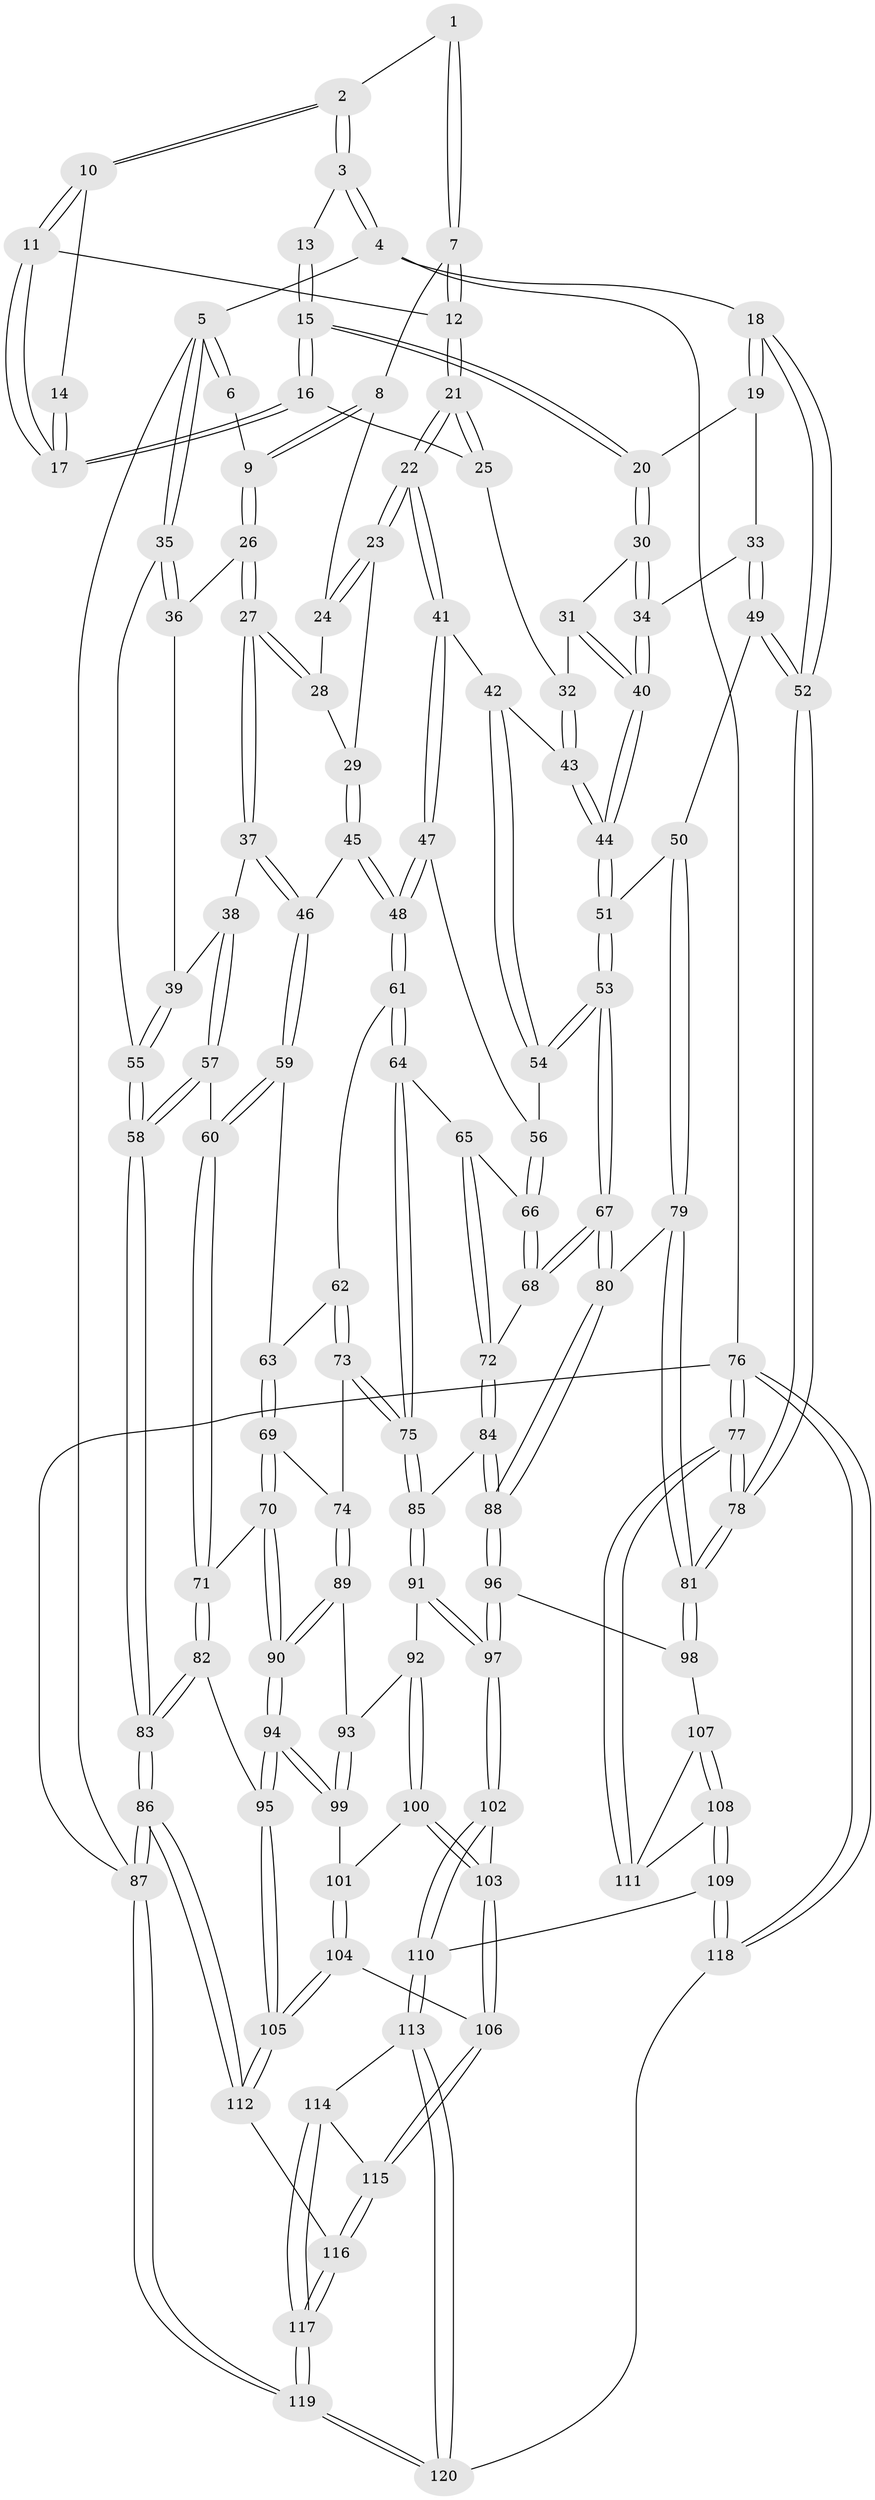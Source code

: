 // Generated by graph-tools (version 1.1) at 2025/16/03/09/25 04:16:46]
// undirected, 120 vertices, 297 edges
graph export_dot {
graph [start="1"]
  node [color=gray90,style=filled];
  1 [pos="+0.5149901182876446+0"];
  2 [pos="+0.5557556252391498+0"];
  3 [pos="+0.9661125652129668+0"];
  4 [pos="+1+0"];
  5 [pos="+0+0"];
  6 [pos="+0.2062040203545017+0"];
  7 [pos="+0.4779855710254388+0"];
  8 [pos="+0.4767537475955706+0"];
  9 [pos="+0.19712278378254727+0.07242460616211335"];
  10 [pos="+0.6524873483150501+0.05240114670064576"];
  11 [pos="+0.6519034827310479+0.059484433206665806"];
  12 [pos="+0.636619211413524+0.10165345843356732"];
  13 [pos="+0.9627644155225118+0"];
  14 [pos="+0.7532895884886572+0.041617835664585115"];
  15 [pos="+0.8195655589857663+0.14432786666813316"];
  16 [pos="+0.7805503619966858+0.14410955251084276"];
  17 [pos="+0.7676815474008688+0.11829885841948613"];
  18 [pos="+1+0"];
  19 [pos="+0.882796827003656+0.15635069490463846"];
  20 [pos="+0.8271876829769326+0.1488444125655465"];
  21 [pos="+0.611716141266837+0.1789693765337967"];
  22 [pos="+0.5951692513926339+0.19546040622604607"];
  23 [pos="+0.5765367175947673+0.191252492370391"];
  24 [pos="+0.4692418047712737+0.058088802831166755"];
  25 [pos="+0.7799559718122929+0.1445545482723503"];
  26 [pos="+0.19617034498911862+0.08649154624395261"];
  27 [pos="+0.22985181230972246+0.17722190979838712"];
  28 [pos="+0.3824577846048078+0.12042194211860616"];
  29 [pos="+0.4849543762266843+0.23981119670014633"];
  30 [pos="+0.8293526069286995+0.22838080683242"];
  31 [pos="+0.811355982761407+0.24694185333089483"];
  32 [pos="+0.752484957735424+0.24838090689450087"];
  33 [pos="+0.9509330083919071+0.23762054145444583"];
  34 [pos="+0.8666123076577189+0.26481724581312766"];
  35 [pos="+0+0.058278373096705686"];
  36 [pos="+0+0.08601953306633511"];
  37 [pos="+0.22864258733585716+0.1881916699324122"];
  38 [pos="+0.11277731515898982+0.24778802273315984"];
  39 [pos="+0.10975849916659507+0.24746482206985906"];
  40 [pos="+0.8199467931169494+0.33993144481407855"];
  41 [pos="+0.6227963424021435+0.2528968060188888"];
  42 [pos="+0.6805098602481181+0.27035144075659956"];
  43 [pos="+0.7384142625621927+0.26696314853642256"];
  44 [pos="+0.8156223422703366+0.3520143126692164"];
  45 [pos="+0.45341104031462953+0.27112048653599846"];
  46 [pos="+0.24017315855144963+0.2077012468665283"];
  47 [pos="+0.6179786307934921+0.2725927988300477"];
  48 [pos="+0.4580010665952947+0.353675554891873"];
  49 [pos="+1+0.30218111245370183"];
  50 [pos="+0.9371624739109552+0.38988504329726936"];
  51 [pos="+0.8187014167847335+0.36929745518125073"];
  52 [pos="+1+0.286401604237603"];
  53 [pos="+0.7640599787515082+0.4202676540547038"];
  54 [pos="+0.7226533034894594+0.3705667991271415"];
  55 [pos="+0+0.23559767068059403"];
  56 [pos="+0.6103805587922588+0.33613935338632356"];
  57 [pos="+0.06925633650787813+0.38874160923489215"];
  58 [pos="+0+0.5018516671440396"];
  59 [pos="+0.26012870093660106+0.3113494307066724"];
  60 [pos="+0.1458912505698268+0.431792487747325"];
  61 [pos="+0.4574866178404044+0.3596512286111208"];
  62 [pos="+0.31315937156390233+0.36748597540129946"];
  63 [pos="+0.2775970243598462+0.33674347902752855"];
  64 [pos="+0.48977859406760144+0.41455047354162716"];
  65 [pos="+0.5527727130324954+0.3875100355074023"];
  66 [pos="+0.6064743821925141+0.3485608819691791"];
  67 [pos="+0.7506208079353238+0.4475483766107135"];
  68 [pos="+0.6769458784724618+0.4460610605831979"];
  69 [pos="+0.22836544071965648+0.48441305694677256"];
  70 [pos="+0.18023597636631392+0.49780444452324435"];
  71 [pos="+0.15685408213351967+0.4683438680058081"];
  72 [pos="+0.6369783872896632+0.47293062762551064"];
  73 [pos="+0.34214367196078094+0.47290641851421594"];
  74 [pos="+0.30676080297919467+0.5034293261126963"];
  75 [pos="+0.47702445356025763+0.5050296340103042"];
  76 [pos="+1+1"];
  77 [pos="+1+0.8429836714578314"];
  78 [pos="+1+0.7891077466081651"];
  79 [pos="+0.9123053067798513+0.5593620641043298"];
  80 [pos="+0.7812844054915773+0.5392431763166164"];
  81 [pos="+1+0.6525583778713047"];
  82 [pos="+0+0.5920578572203694"];
  83 [pos="+0+0.5793170032046864"];
  84 [pos="+0.6069334328794359+0.5052981776002056"];
  85 [pos="+0.4858881061324142+0.5238781273087616"];
  86 [pos="+0+1"];
  87 [pos="+0+1"];
  88 [pos="+0.7089782460777654+0.636907775011059"];
  89 [pos="+0.29971361531507446+0.5793438089396149"];
  90 [pos="+0.16750769846569136+0.5940515157780615"];
  91 [pos="+0.4814013089848135+0.56787521789481"];
  92 [pos="+0.33561123188153436+0.6107363600788057"];
  93 [pos="+0.32251352630127195+0.6065402394143669"];
  94 [pos="+0.11172311182217913+0.6703936997960169"];
  95 [pos="+0.10059556753908894+0.6755615942437289"];
  96 [pos="+0.7019059320750309+0.6614016551092764"];
  97 [pos="+0.5427388704271912+0.7385044055233015"];
  98 [pos="+0.7678542588383489+0.7121666202033672"];
  99 [pos="+0.24962306180801214+0.704869731794818"];
  100 [pos="+0.3722224237025121+0.7214224523673203"];
  101 [pos="+0.2835852668199173+0.7372918004161361"];
  102 [pos="+0.5347531392511975+0.7569753675903237"];
  103 [pos="+0.47397079202622727+0.7610389445683026"];
  104 [pos="+0.2788842805349558+0.7904671929600547"];
  105 [pos="+0.1234553094324779+0.8429225964679479"];
  106 [pos="+0.32237762809054216+0.8656901448043386"];
  107 [pos="+0.7760089457156203+0.7396722766363895"];
  108 [pos="+0.7538458096944075+0.9053307563993659"];
  109 [pos="+0.7378250848625009+0.9197550373642217"];
  110 [pos="+0.5405450923697341+0.7768215511222015"];
  111 [pos="+0.9697501567966991+0.8508561708762906"];
  112 [pos="+0.12186672306804976+0.8537817782533963"];
  113 [pos="+0.4622547149342958+1"];
  114 [pos="+0.3193114450851129+0.888724177828095"];
  115 [pos="+0.3170835178380733+0.8851030741429239"];
  116 [pos="+0.1745859149967836+0.9197746809568341"];
  117 [pos="+0.18584491597183847+1"];
  118 [pos="+0.7117916101002167+1"];
  119 [pos="+0.1862638656516368+1"];
  120 [pos="+0.4697199530629361+1"];
  1 -- 2;
  1 -- 7;
  1 -- 7;
  2 -- 3;
  2 -- 3;
  2 -- 10;
  2 -- 10;
  3 -- 4;
  3 -- 4;
  3 -- 13;
  4 -- 5;
  4 -- 18;
  4 -- 76;
  5 -- 6;
  5 -- 6;
  5 -- 35;
  5 -- 35;
  5 -- 87;
  6 -- 9;
  7 -- 8;
  7 -- 12;
  7 -- 12;
  8 -- 9;
  8 -- 9;
  8 -- 24;
  9 -- 26;
  9 -- 26;
  10 -- 11;
  10 -- 11;
  10 -- 14;
  11 -- 12;
  11 -- 17;
  11 -- 17;
  12 -- 21;
  12 -- 21;
  13 -- 15;
  13 -- 15;
  14 -- 17;
  14 -- 17;
  15 -- 16;
  15 -- 16;
  15 -- 20;
  15 -- 20;
  16 -- 17;
  16 -- 17;
  16 -- 25;
  18 -- 19;
  18 -- 19;
  18 -- 52;
  18 -- 52;
  19 -- 20;
  19 -- 33;
  20 -- 30;
  20 -- 30;
  21 -- 22;
  21 -- 22;
  21 -- 25;
  21 -- 25;
  22 -- 23;
  22 -- 23;
  22 -- 41;
  22 -- 41;
  23 -- 24;
  23 -- 24;
  23 -- 29;
  24 -- 28;
  25 -- 32;
  26 -- 27;
  26 -- 27;
  26 -- 36;
  27 -- 28;
  27 -- 28;
  27 -- 37;
  27 -- 37;
  28 -- 29;
  29 -- 45;
  29 -- 45;
  30 -- 31;
  30 -- 34;
  30 -- 34;
  31 -- 32;
  31 -- 40;
  31 -- 40;
  32 -- 43;
  32 -- 43;
  33 -- 34;
  33 -- 49;
  33 -- 49;
  34 -- 40;
  34 -- 40;
  35 -- 36;
  35 -- 36;
  35 -- 55;
  36 -- 39;
  37 -- 38;
  37 -- 46;
  37 -- 46;
  38 -- 39;
  38 -- 57;
  38 -- 57;
  39 -- 55;
  39 -- 55;
  40 -- 44;
  40 -- 44;
  41 -- 42;
  41 -- 47;
  41 -- 47;
  42 -- 43;
  42 -- 54;
  42 -- 54;
  43 -- 44;
  43 -- 44;
  44 -- 51;
  44 -- 51;
  45 -- 46;
  45 -- 48;
  45 -- 48;
  46 -- 59;
  46 -- 59;
  47 -- 48;
  47 -- 48;
  47 -- 56;
  48 -- 61;
  48 -- 61;
  49 -- 50;
  49 -- 52;
  49 -- 52;
  50 -- 51;
  50 -- 79;
  50 -- 79;
  51 -- 53;
  51 -- 53;
  52 -- 78;
  52 -- 78;
  53 -- 54;
  53 -- 54;
  53 -- 67;
  53 -- 67;
  54 -- 56;
  55 -- 58;
  55 -- 58;
  56 -- 66;
  56 -- 66;
  57 -- 58;
  57 -- 58;
  57 -- 60;
  58 -- 83;
  58 -- 83;
  59 -- 60;
  59 -- 60;
  59 -- 63;
  60 -- 71;
  60 -- 71;
  61 -- 62;
  61 -- 64;
  61 -- 64;
  62 -- 63;
  62 -- 73;
  62 -- 73;
  63 -- 69;
  63 -- 69;
  64 -- 65;
  64 -- 75;
  64 -- 75;
  65 -- 66;
  65 -- 72;
  65 -- 72;
  66 -- 68;
  66 -- 68;
  67 -- 68;
  67 -- 68;
  67 -- 80;
  67 -- 80;
  68 -- 72;
  69 -- 70;
  69 -- 70;
  69 -- 74;
  70 -- 71;
  70 -- 90;
  70 -- 90;
  71 -- 82;
  71 -- 82;
  72 -- 84;
  72 -- 84;
  73 -- 74;
  73 -- 75;
  73 -- 75;
  74 -- 89;
  74 -- 89;
  75 -- 85;
  75 -- 85;
  76 -- 77;
  76 -- 77;
  76 -- 118;
  76 -- 118;
  76 -- 87;
  77 -- 78;
  77 -- 78;
  77 -- 111;
  77 -- 111;
  78 -- 81;
  78 -- 81;
  79 -- 80;
  79 -- 81;
  79 -- 81;
  80 -- 88;
  80 -- 88;
  81 -- 98;
  81 -- 98;
  82 -- 83;
  82 -- 83;
  82 -- 95;
  83 -- 86;
  83 -- 86;
  84 -- 85;
  84 -- 88;
  84 -- 88;
  85 -- 91;
  85 -- 91;
  86 -- 87;
  86 -- 87;
  86 -- 112;
  86 -- 112;
  87 -- 119;
  87 -- 119;
  88 -- 96;
  88 -- 96;
  89 -- 90;
  89 -- 90;
  89 -- 93;
  90 -- 94;
  90 -- 94;
  91 -- 92;
  91 -- 97;
  91 -- 97;
  92 -- 93;
  92 -- 100;
  92 -- 100;
  93 -- 99;
  93 -- 99;
  94 -- 95;
  94 -- 95;
  94 -- 99;
  94 -- 99;
  95 -- 105;
  95 -- 105;
  96 -- 97;
  96 -- 97;
  96 -- 98;
  97 -- 102;
  97 -- 102;
  98 -- 107;
  99 -- 101;
  100 -- 101;
  100 -- 103;
  100 -- 103;
  101 -- 104;
  101 -- 104;
  102 -- 103;
  102 -- 110;
  102 -- 110;
  103 -- 106;
  103 -- 106;
  104 -- 105;
  104 -- 105;
  104 -- 106;
  105 -- 112;
  105 -- 112;
  106 -- 115;
  106 -- 115;
  107 -- 108;
  107 -- 108;
  107 -- 111;
  108 -- 109;
  108 -- 109;
  108 -- 111;
  109 -- 110;
  109 -- 118;
  109 -- 118;
  110 -- 113;
  110 -- 113;
  112 -- 116;
  113 -- 114;
  113 -- 120;
  113 -- 120;
  114 -- 115;
  114 -- 117;
  114 -- 117;
  115 -- 116;
  115 -- 116;
  116 -- 117;
  116 -- 117;
  117 -- 119;
  117 -- 119;
  118 -- 120;
  119 -- 120;
  119 -- 120;
}
